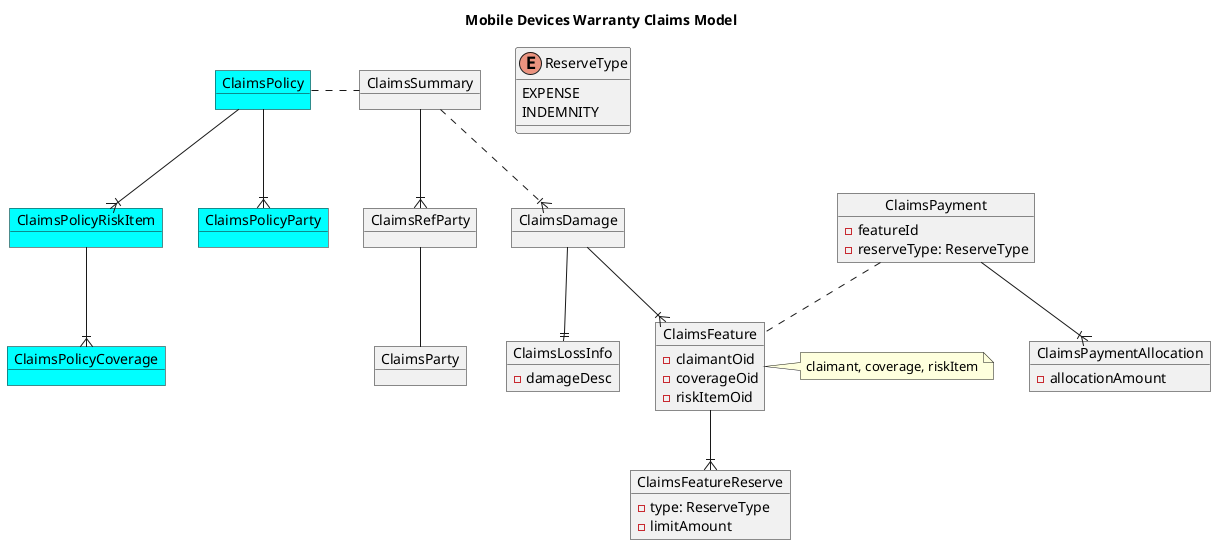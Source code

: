 @startuml

title Mobile Devices Warranty Claims Model
'policy part
object ClaimsPolicy #Aqua
object ClaimsPolicyParty #Aqua
object ClaimsPolicyRiskItem #Aqua
object ClaimsPolicyCoverage #Aqua

ClaimsPolicy --|{ ClaimsPolicyRiskItem
ClaimsPolicy --|{ ClaimsPolicyParty
ClaimsPolicyRiskItem --|{ ClaimsPolicyCoverage

'claims part
object ClaimsSummary
object ClaimsRefParty
object ClaimsParty
object ClaimsLossInfo {
  -damageDesc
}
object ClaimsDamage
object ClaimsFeature {
  -claimantOid
  -coverageOid
  -riskItemOid
}
note right: claimant, coverage, riskItem
object ClaimsFeatureReserve {
  -type: ReserveType
  -limitAmount
}

enum ReserveType {
  EXPENSE
  INDEMNITY
}

ClaimsPolicy .right. ClaimsSummary
ClaimsSummary --|{ ClaimsRefParty
ClaimsRefParty -down- ClaimsParty
ClaimsSummary ..|{ ClaimsDamage
ClaimsDamage --|| ClaimsLossInfo
ClaimsDamage --|{ ClaimsFeature
ClaimsFeature --|{ ClaimsFeatureReserve

'payment
object ClaimsPayment {
  -featureId
  -reserveType: ReserveType
}
object ClaimsPaymentAllocation {
  -allocationAmount
}

ClaimsPayment --|{ ClaimsPaymentAllocation
ClaimsPayment .. ClaimsFeature
@enduml